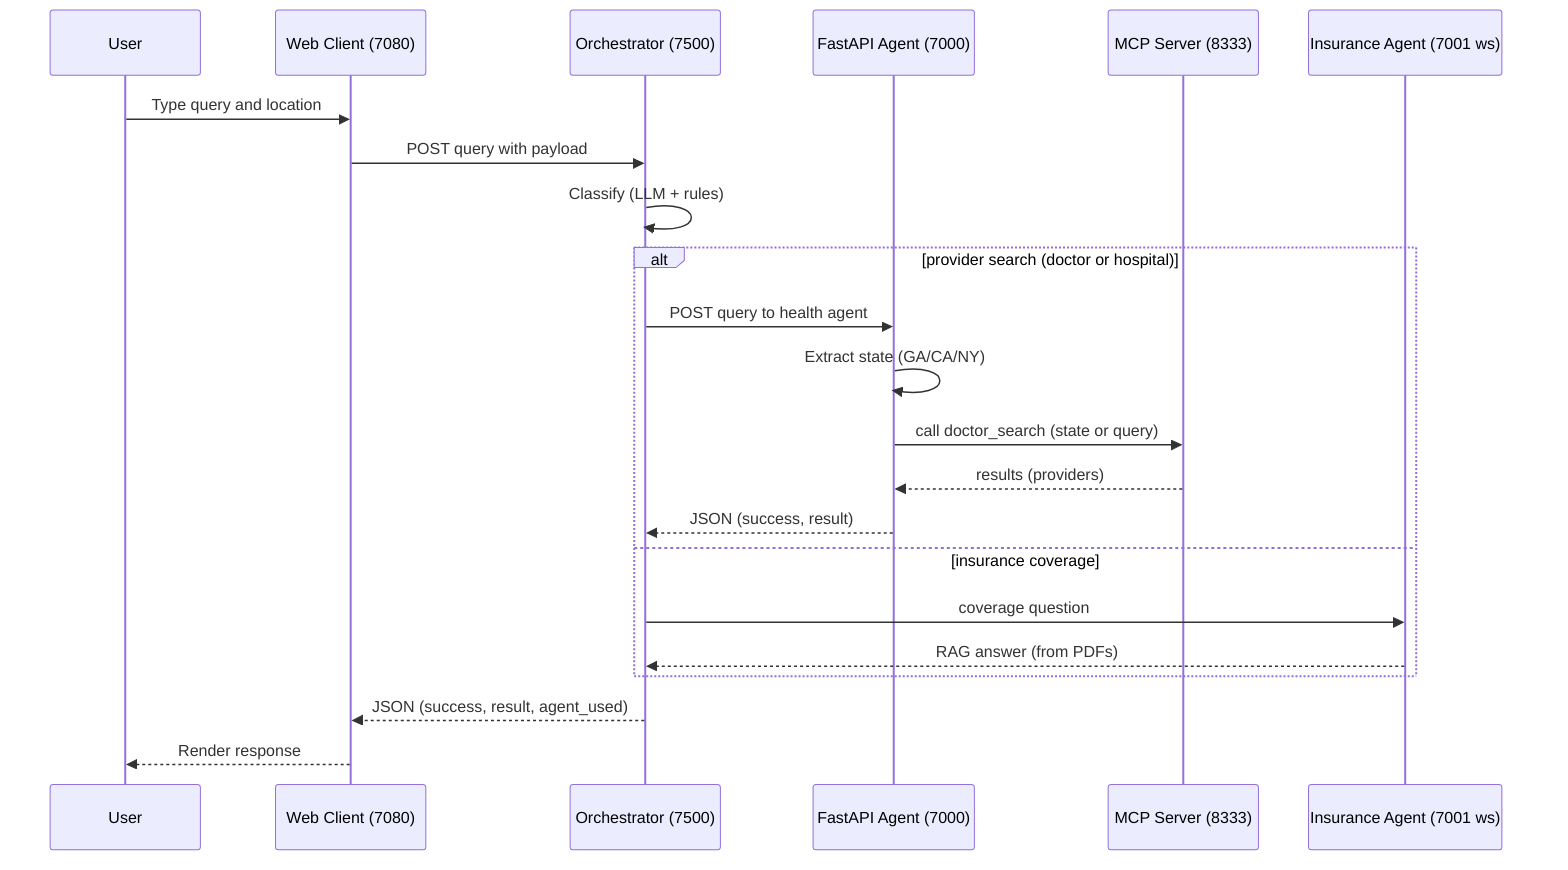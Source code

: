 sequenceDiagram
  participant U as User
  participant W as Web Client (7080)
  participant O as Orchestrator (7500)
  participant F as FastAPI Agent (7000)
  participant M as MCP Server (8333)
  participant I as Insurance Agent (7001 ws)

  U->>W: Type query and location
  W->>O: POST query with payload
  O->>O: Classify (LLM + rules)
  alt provider search (doctor or hospital)
    O->>F: POST query to health agent
    F->>F: Extract state (GA/CA/NY)
    F->>M: call doctor_search (state or query)
    M-->>F: results (providers)
    F-->>O: JSON (success, result)
  else insurance coverage
    O->>I: coverage question
    I-->>O: RAG answer (from PDFs)
  end
  O-->>W: JSON (success, result, agent_used)
  W-->>U: Render response